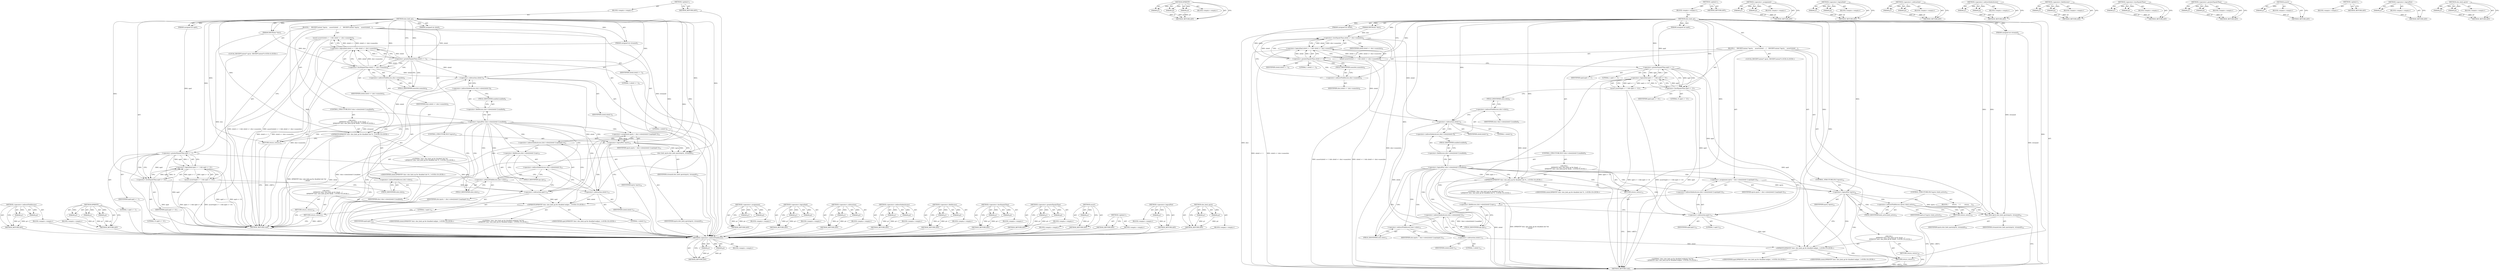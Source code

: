 digraph "xhci_kick_epctx" {
vulnerable_123 [label=<(METHOD,&lt;operator&gt;.indirectFieldAccess)>];
vulnerable_124 [label=<(PARAM,p1)>];
vulnerable_125 [label=<(PARAM,p2)>];
vulnerable_126 [label=<(BLOCK,&lt;empty&gt;,&lt;empty&gt;)>];
vulnerable_127 [label=<(METHOD_RETURN,ANY)>];
vulnerable_147 [label=<(METHOD,DPRINTF)>];
vulnerable_148 [label=<(PARAM,p1)>];
vulnerable_149 [label=<(PARAM,p2)>];
vulnerable_150 [label=<(PARAM,p3)>];
vulnerable_151 [label=<(BLOCK,&lt;empty&gt;,&lt;empty&gt;)>];
vulnerable_152 [label=<(METHOD_RETURN,ANY)>];
vulnerable_6 [label=<(METHOD,&lt;global&gt;)<SUB>1</SUB>>];
vulnerable_7 [label=<(BLOCK,&lt;empty&gt;,&lt;empty&gt;)<SUB>1</SUB>>];
vulnerable_8 [label=<(METHOD,xhci_kick_ep)<SUB>1</SUB>>];
vulnerable_9 [label=<(PARAM,XHCIState *xhci)<SUB>1</SUB>>];
vulnerable_10 [label=<(PARAM,unsigned int slotid)<SUB>1</SUB>>];
vulnerable_11 [label=<(PARAM,unsigned int epid)<SUB>2</SUB>>];
vulnerable_12 [label=<(PARAM,unsigned int streamid)<SUB>2</SUB>>];
vulnerable_13 [label=<(BLOCK,{
    XHCIEPContext *epctx;

    assert(slotid ...,{
    XHCIEPContext *epctx;

    assert(slotid ...)<SUB>3</SUB>>];
vulnerable_14 [label="<(LOCAL,XHCIEPContext* epctx: XHCIEPContext*)<SUB>4</SUB>>"];
vulnerable_15 [label=<(assert,assert(slotid &gt;= 1 &amp;&amp; slotid &lt;= xhci-&gt;numslots))<SUB>6</SUB>>];
vulnerable_16 [label=<(&lt;operator&gt;.logicalAnd,slotid &gt;= 1 &amp;&amp; slotid &lt;= xhci-&gt;numslots)<SUB>6</SUB>>];
vulnerable_17 [label=<(&lt;operator&gt;.greaterEqualsThan,slotid &gt;= 1)<SUB>6</SUB>>];
vulnerable_18 [label=<(IDENTIFIER,slotid,slotid &gt;= 1)<SUB>6</SUB>>];
vulnerable_19 [label=<(LITERAL,1,slotid &gt;= 1)<SUB>6</SUB>>];
vulnerable_20 [label=<(&lt;operator&gt;.lessEqualsThan,slotid &lt;= xhci-&gt;numslots)<SUB>6</SUB>>];
vulnerable_21 [label=<(IDENTIFIER,slotid,slotid &lt;= xhci-&gt;numslots)<SUB>6</SUB>>];
vulnerable_22 [label=<(&lt;operator&gt;.indirectFieldAccess,xhci-&gt;numslots)<SUB>6</SUB>>];
vulnerable_23 [label=<(IDENTIFIER,xhci,slotid &lt;= xhci-&gt;numslots)<SUB>6</SUB>>];
vulnerable_24 [label=<(FIELD_IDENTIFIER,numslots,numslots)<SUB>6</SUB>>];
vulnerable_25 [label=<(assert,assert(epid &gt;= 1 &amp;&amp; epid &lt;= 31))<SUB>7</SUB>>];
vulnerable_26 [label=<(&lt;operator&gt;.logicalAnd,epid &gt;= 1 &amp;&amp; epid &lt;= 31)<SUB>7</SUB>>];
vulnerable_27 [label=<(&lt;operator&gt;.greaterEqualsThan,epid &gt;= 1)<SUB>7</SUB>>];
vulnerable_28 [label=<(IDENTIFIER,epid,epid &gt;= 1)<SUB>7</SUB>>];
vulnerable_29 [label=<(LITERAL,1,epid &gt;= 1)<SUB>7</SUB>>];
vulnerable_30 [label=<(&lt;operator&gt;.lessEqualsThan,epid &lt;= 31)<SUB>7</SUB>>];
vulnerable_31 [label=<(IDENTIFIER,epid,epid &lt;= 31)<SUB>7</SUB>>];
vulnerable_32 [label=<(LITERAL,31,epid &lt;= 31)<SUB>7</SUB>>];
vulnerable_33 [label=<(CONTROL_STRUCTURE,IF,if (!xhci-&gt;slots[slotid-1].enabled))<SUB>9</SUB>>];
vulnerable_34 [label=<(&lt;operator&gt;.logicalNot,!xhci-&gt;slots[slotid-1].enabled)<SUB>9</SUB>>];
vulnerable_35 [label=<(&lt;operator&gt;.fieldAccess,xhci-&gt;slots[slotid-1].enabled)<SUB>9</SUB>>];
vulnerable_36 [label=<(&lt;operator&gt;.indirectIndexAccess,xhci-&gt;slots[slotid-1])<SUB>9</SUB>>];
vulnerable_37 [label=<(&lt;operator&gt;.indirectFieldAccess,xhci-&gt;slots)<SUB>9</SUB>>];
vulnerable_38 [label=<(IDENTIFIER,xhci,!xhci-&gt;slots[slotid-1].enabled)<SUB>9</SUB>>];
vulnerable_39 [label=<(FIELD_IDENTIFIER,slots,slots)<SUB>9</SUB>>];
vulnerable_40 [label=<(&lt;operator&gt;.subtraction,slotid-1)<SUB>9</SUB>>];
vulnerable_41 [label=<(IDENTIFIER,slotid,slotid-1)<SUB>9</SUB>>];
vulnerable_42 [label=<(LITERAL,1,slotid-1)<SUB>9</SUB>>];
vulnerable_43 [label=<(FIELD_IDENTIFIER,enabled,enabled)<SUB>9</SUB>>];
vulnerable_44 [label="<(BLOCK,{
        DPRINTF(&quot;xhci: xhci_kick_ep for disab...,{
        DPRINTF(&quot;xhci: xhci_kick_ep for disab...)<SUB>9</SUB>>"];
vulnerable_45 [label="<(DPRINTF,DPRINTF(&quot;xhci: xhci_kick_ep for disabled slot %...)<SUB>10</SUB>>"];
vulnerable_46 [label="<(LITERAL,&quot;xhci: xhci_kick_ep for disabled slot %d\n&quot;,DPRINTF(&quot;xhci: xhci_kick_ep for disabled slot %...)<SUB>10</SUB>>"];
vulnerable_47 [label="<(IDENTIFIER,slotid,DPRINTF(&quot;xhci: xhci_kick_ep for disabled slot %...)<SUB>10</SUB>>"];
vulnerable_48 [label=<(RETURN,return;,return;)<SUB>11</SUB>>];
vulnerable_49 [label=<(&lt;operator&gt;.assignment,epctx = xhci-&gt;slots[slotid-1].eps[epid-1])<SUB>13</SUB>>];
vulnerable_50 [label=<(IDENTIFIER,epctx,epctx = xhci-&gt;slots[slotid-1].eps[epid-1])<SUB>13</SUB>>];
vulnerable_51 [label=<(&lt;operator&gt;.indirectIndexAccess,xhci-&gt;slots[slotid-1].eps[epid-1])<SUB>13</SUB>>];
vulnerable_52 [label=<(&lt;operator&gt;.fieldAccess,xhci-&gt;slots[slotid-1].eps)<SUB>13</SUB>>];
vulnerable_53 [label=<(&lt;operator&gt;.indirectIndexAccess,xhci-&gt;slots[slotid-1])<SUB>13</SUB>>];
vulnerable_54 [label=<(&lt;operator&gt;.indirectFieldAccess,xhci-&gt;slots)<SUB>13</SUB>>];
vulnerable_55 [label=<(IDENTIFIER,xhci,epctx = xhci-&gt;slots[slotid-1].eps[epid-1])<SUB>13</SUB>>];
vulnerable_56 [label=<(FIELD_IDENTIFIER,slots,slots)<SUB>13</SUB>>];
vulnerable_57 [label=<(&lt;operator&gt;.subtraction,slotid-1)<SUB>13</SUB>>];
vulnerable_58 [label=<(IDENTIFIER,slotid,slotid-1)<SUB>13</SUB>>];
vulnerable_59 [label=<(LITERAL,1,slotid-1)<SUB>13</SUB>>];
vulnerable_60 [label=<(FIELD_IDENTIFIER,eps,eps)<SUB>13</SUB>>];
vulnerable_61 [label=<(&lt;operator&gt;.subtraction,epid-1)<SUB>13</SUB>>];
vulnerable_62 [label=<(IDENTIFIER,epid,epid-1)<SUB>13</SUB>>];
vulnerable_63 [label=<(LITERAL,1,epid-1)<SUB>13</SUB>>];
vulnerable_64 [label=<(CONTROL_STRUCTURE,IF,if (!epctx))<SUB>14</SUB>>];
vulnerable_65 [label=<(&lt;operator&gt;.logicalNot,!epctx)<SUB>14</SUB>>];
vulnerable_66 [label=<(IDENTIFIER,epctx,!epctx)<SUB>14</SUB>>];
vulnerable_67 [label="<(BLOCK,{
        DPRINTF(&quot;xhci: xhci_kick_ep for disab...,{
        DPRINTF(&quot;xhci: xhci_kick_ep for disab...)<SUB>14</SUB>>"];
vulnerable_68 [label="<(DPRINTF,DPRINTF(&quot;xhci: xhci_kick_ep for disabled endpoi...)<SUB>15</SUB>>"];
vulnerable_69 [label="<(LITERAL,&quot;xhci: xhci_kick_ep for disabled endpoint %d,%d\n&quot;,DPRINTF(&quot;xhci: xhci_kick_ep for disabled endpoi...)<SUB>15</SUB>>"];
vulnerable_70 [label="<(IDENTIFIER,epid,DPRINTF(&quot;xhci: xhci_kick_ep for disabled endpoi...)<SUB>16</SUB>>"];
vulnerable_71 [label="<(IDENTIFIER,slotid,DPRINTF(&quot;xhci: xhci_kick_ep for disabled endpoi...)<SUB>16</SUB>>"];
vulnerable_72 [label=<(RETURN,return;,return;)<SUB>17</SUB>>];
vulnerable_73 [label=<(RETURN,return;,return;)<SUB>18</SUB>>];
vulnerable_74 [label=<(xhci_kick_epctx,xhci_kick_epctx(epctx, streamid))<SUB>21</SUB>>];
vulnerable_75 [label=<(IDENTIFIER,epctx,xhci_kick_epctx(epctx, streamid))<SUB>21</SUB>>];
vulnerable_76 [label=<(IDENTIFIER,streamid,xhci_kick_epctx(epctx, streamid))<SUB>21</SUB>>];
vulnerable_77 [label=<(METHOD_RETURN,void)<SUB>1</SUB>>];
vulnerable_79 [label=<(METHOD_RETURN,ANY)<SUB>1</SUB>>];
vulnerable_153 [label=<(METHOD,&lt;operator&gt;.assignment)>];
vulnerable_154 [label=<(PARAM,p1)>];
vulnerable_155 [label=<(PARAM,p2)>];
vulnerable_156 [label=<(BLOCK,&lt;empty&gt;,&lt;empty&gt;)>];
vulnerable_157 [label=<(METHOD_RETURN,ANY)>];
vulnerable_108 [label=<(METHOD,&lt;operator&gt;.logicalAnd)>];
vulnerable_109 [label=<(PARAM,p1)>];
vulnerable_110 [label=<(PARAM,p2)>];
vulnerable_111 [label=<(BLOCK,&lt;empty&gt;,&lt;empty&gt;)>];
vulnerable_112 [label=<(METHOD_RETURN,ANY)>];
vulnerable_142 [label=<(METHOD,&lt;operator&gt;.subtraction)>];
vulnerable_143 [label=<(PARAM,p1)>];
vulnerable_144 [label=<(PARAM,p2)>];
vulnerable_145 [label=<(BLOCK,&lt;empty&gt;,&lt;empty&gt;)>];
vulnerable_146 [label=<(METHOD_RETURN,ANY)>];
vulnerable_137 [label=<(METHOD,&lt;operator&gt;.indirectIndexAccess)>];
vulnerable_138 [label=<(PARAM,p1)>];
vulnerable_139 [label=<(PARAM,p2)>];
vulnerable_140 [label=<(BLOCK,&lt;empty&gt;,&lt;empty&gt;)>];
vulnerable_141 [label=<(METHOD_RETURN,ANY)>];
vulnerable_132 [label=<(METHOD,&lt;operator&gt;.fieldAccess)>];
vulnerable_133 [label=<(PARAM,p1)>];
vulnerable_134 [label=<(PARAM,p2)>];
vulnerable_135 [label=<(BLOCK,&lt;empty&gt;,&lt;empty&gt;)>];
vulnerable_136 [label=<(METHOD_RETURN,ANY)>];
vulnerable_118 [label=<(METHOD,&lt;operator&gt;.lessEqualsThan)>];
vulnerable_119 [label=<(PARAM,p1)>];
vulnerable_120 [label=<(PARAM,p2)>];
vulnerable_121 [label=<(BLOCK,&lt;empty&gt;,&lt;empty&gt;)>];
vulnerable_122 [label=<(METHOD_RETURN,ANY)>];
vulnerable_113 [label=<(METHOD,&lt;operator&gt;.greaterEqualsThan)>];
vulnerable_114 [label=<(PARAM,p1)>];
vulnerable_115 [label=<(PARAM,p2)>];
vulnerable_116 [label=<(BLOCK,&lt;empty&gt;,&lt;empty&gt;)>];
vulnerable_117 [label=<(METHOD_RETURN,ANY)>];
vulnerable_104 [label=<(METHOD,assert)>];
vulnerable_105 [label=<(PARAM,p1)>];
vulnerable_106 [label=<(BLOCK,&lt;empty&gt;,&lt;empty&gt;)>];
vulnerable_107 [label=<(METHOD_RETURN,ANY)>];
vulnerable_98 [label=<(METHOD,&lt;global&gt;)<SUB>1</SUB>>];
vulnerable_99 [label=<(BLOCK,&lt;empty&gt;,&lt;empty&gt;)>];
vulnerable_100 [label=<(METHOD_RETURN,ANY)>];
vulnerable_128 [label=<(METHOD,&lt;operator&gt;.logicalNot)>];
vulnerable_129 [label=<(PARAM,p1)>];
vulnerable_130 [label=<(BLOCK,&lt;empty&gt;,&lt;empty&gt;)>];
vulnerable_131 [label=<(METHOD_RETURN,ANY)>];
vulnerable_158 [label=<(METHOD,xhci_kick_epctx)>];
vulnerable_159 [label=<(PARAM,p1)>];
vulnerable_160 [label=<(PARAM,p2)>];
vulnerable_161 [label=<(BLOCK,&lt;empty&gt;,&lt;empty&gt;)>];
vulnerable_162 [label=<(METHOD_RETURN,ANY)>];
fixed_129 [label=<(METHOD,&lt;operator&gt;.indirectFieldAccess)>];
fixed_130 [label=<(PARAM,p1)>];
fixed_131 [label=<(PARAM,p2)>];
fixed_132 [label=<(BLOCK,&lt;empty&gt;,&lt;empty&gt;)>];
fixed_133 [label=<(METHOD_RETURN,ANY)>];
fixed_153 [label=<(METHOD,DPRINTF)>];
fixed_154 [label=<(PARAM,p1)>];
fixed_155 [label=<(PARAM,p2)>];
fixed_156 [label=<(PARAM,p3)>];
fixed_157 [label=<(BLOCK,&lt;empty&gt;,&lt;empty&gt;)>];
fixed_158 [label=<(METHOD_RETURN,ANY)>];
fixed_6 [label=<(METHOD,&lt;global&gt;)<SUB>1</SUB>>];
fixed_7 [label=<(BLOCK,&lt;empty&gt;,&lt;empty&gt;)<SUB>1</SUB>>];
fixed_8 [label=<(METHOD,xhci_kick_ep)<SUB>1</SUB>>];
fixed_9 [label=<(PARAM,XHCIState *xhci)<SUB>1</SUB>>];
fixed_10 [label=<(PARAM,unsigned int slotid)<SUB>1</SUB>>];
fixed_11 [label=<(PARAM,unsigned int epid)<SUB>2</SUB>>];
fixed_12 [label=<(PARAM,unsigned int streamid)<SUB>2</SUB>>];
fixed_13 [label=<(BLOCK,{
    XHCIEPContext *epctx;

    assert(slotid ...,{
    XHCIEPContext *epctx;

    assert(slotid ...)<SUB>3</SUB>>];
fixed_14 [label="<(LOCAL,XHCIEPContext* epctx: XHCIEPContext*)<SUB>4</SUB>>"];
fixed_15 [label=<(assert,assert(slotid &gt;= 1 &amp;&amp; slotid &lt;= xhci-&gt;numslots))<SUB>6</SUB>>];
fixed_16 [label=<(&lt;operator&gt;.logicalAnd,slotid &gt;= 1 &amp;&amp; slotid &lt;= xhci-&gt;numslots)<SUB>6</SUB>>];
fixed_17 [label=<(&lt;operator&gt;.greaterEqualsThan,slotid &gt;= 1)<SUB>6</SUB>>];
fixed_18 [label=<(IDENTIFIER,slotid,slotid &gt;= 1)<SUB>6</SUB>>];
fixed_19 [label=<(LITERAL,1,slotid &gt;= 1)<SUB>6</SUB>>];
fixed_20 [label=<(&lt;operator&gt;.lessEqualsThan,slotid &lt;= xhci-&gt;numslots)<SUB>6</SUB>>];
fixed_21 [label=<(IDENTIFIER,slotid,slotid &lt;= xhci-&gt;numslots)<SUB>6</SUB>>];
fixed_22 [label=<(&lt;operator&gt;.indirectFieldAccess,xhci-&gt;numslots)<SUB>6</SUB>>];
fixed_23 [label=<(IDENTIFIER,xhci,slotid &lt;= xhci-&gt;numslots)<SUB>6</SUB>>];
fixed_24 [label=<(FIELD_IDENTIFIER,numslots,numslots)<SUB>6</SUB>>];
fixed_25 [label=<(assert,assert(epid &gt;= 1 &amp;&amp; epid &lt;= 31))<SUB>7</SUB>>];
fixed_26 [label=<(&lt;operator&gt;.logicalAnd,epid &gt;= 1 &amp;&amp; epid &lt;= 31)<SUB>7</SUB>>];
fixed_27 [label=<(&lt;operator&gt;.greaterEqualsThan,epid &gt;= 1)<SUB>7</SUB>>];
fixed_28 [label=<(IDENTIFIER,epid,epid &gt;= 1)<SUB>7</SUB>>];
fixed_29 [label=<(LITERAL,1,epid &gt;= 1)<SUB>7</SUB>>];
fixed_30 [label=<(&lt;operator&gt;.lessEqualsThan,epid &lt;= 31)<SUB>7</SUB>>];
fixed_31 [label=<(IDENTIFIER,epid,epid &lt;= 31)<SUB>7</SUB>>];
fixed_32 [label=<(LITERAL,31,epid &lt;= 31)<SUB>7</SUB>>];
fixed_33 [label=<(CONTROL_STRUCTURE,IF,if (!xhci-&gt;slots[slotid-1].enabled))<SUB>9</SUB>>];
fixed_34 [label=<(&lt;operator&gt;.logicalNot,!xhci-&gt;slots[slotid-1].enabled)<SUB>9</SUB>>];
fixed_35 [label=<(&lt;operator&gt;.fieldAccess,xhci-&gt;slots[slotid-1].enabled)<SUB>9</SUB>>];
fixed_36 [label=<(&lt;operator&gt;.indirectIndexAccess,xhci-&gt;slots[slotid-1])<SUB>9</SUB>>];
fixed_37 [label=<(&lt;operator&gt;.indirectFieldAccess,xhci-&gt;slots)<SUB>9</SUB>>];
fixed_38 [label=<(IDENTIFIER,xhci,!xhci-&gt;slots[slotid-1].enabled)<SUB>9</SUB>>];
fixed_39 [label=<(FIELD_IDENTIFIER,slots,slots)<SUB>9</SUB>>];
fixed_40 [label=<(&lt;operator&gt;.subtraction,slotid-1)<SUB>9</SUB>>];
fixed_41 [label=<(IDENTIFIER,slotid,slotid-1)<SUB>9</SUB>>];
fixed_42 [label=<(LITERAL,1,slotid-1)<SUB>9</SUB>>];
fixed_43 [label=<(FIELD_IDENTIFIER,enabled,enabled)<SUB>9</SUB>>];
fixed_44 [label="<(BLOCK,{
        DPRINTF(&quot;xhci: xhci_kick_ep for disab...,{
        DPRINTF(&quot;xhci: xhci_kick_ep for disab...)<SUB>9</SUB>>"];
fixed_45 [label="<(DPRINTF,DPRINTF(&quot;xhci: xhci_kick_ep for disabled slot %...)<SUB>10</SUB>>"];
fixed_46 [label="<(LITERAL,&quot;xhci: xhci_kick_ep for disabled slot %d\n&quot;,DPRINTF(&quot;xhci: xhci_kick_ep for disabled slot %...)<SUB>10</SUB>>"];
fixed_47 [label="<(IDENTIFIER,slotid,DPRINTF(&quot;xhci: xhci_kick_ep for disabled slot %...)<SUB>10</SUB>>"];
fixed_48 [label=<(RETURN,return;,return;)<SUB>11</SUB>>];
fixed_49 [label=<(&lt;operator&gt;.assignment,epctx = xhci-&gt;slots[slotid-1].eps[epid-1])<SUB>13</SUB>>];
fixed_50 [label=<(IDENTIFIER,epctx,epctx = xhci-&gt;slots[slotid-1].eps[epid-1])<SUB>13</SUB>>];
fixed_51 [label=<(&lt;operator&gt;.indirectIndexAccess,xhci-&gt;slots[slotid-1].eps[epid-1])<SUB>13</SUB>>];
fixed_52 [label=<(&lt;operator&gt;.fieldAccess,xhci-&gt;slots[slotid-1].eps)<SUB>13</SUB>>];
fixed_53 [label=<(&lt;operator&gt;.indirectIndexAccess,xhci-&gt;slots[slotid-1])<SUB>13</SUB>>];
fixed_54 [label=<(&lt;operator&gt;.indirectFieldAccess,xhci-&gt;slots)<SUB>13</SUB>>];
fixed_55 [label=<(IDENTIFIER,xhci,epctx = xhci-&gt;slots[slotid-1].eps[epid-1])<SUB>13</SUB>>];
fixed_56 [label=<(FIELD_IDENTIFIER,slots,slots)<SUB>13</SUB>>];
fixed_57 [label=<(&lt;operator&gt;.subtraction,slotid-1)<SUB>13</SUB>>];
fixed_58 [label=<(IDENTIFIER,slotid,slotid-1)<SUB>13</SUB>>];
fixed_59 [label=<(LITERAL,1,slotid-1)<SUB>13</SUB>>];
fixed_60 [label=<(FIELD_IDENTIFIER,eps,eps)<SUB>13</SUB>>];
fixed_61 [label=<(&lt;operator&gt;.subtraction,epid-1)<SUB>13</SUB>>];
fixed_62 [label=<(IDENTIFIER,epid,epid-1)<SUB>13</SUB>>];
fixed_63 [label=<(LITERAL,1,epid-1)<SUB>13</SUB>>];
fixed_64 [label=<(CONTROL_STRUCTURE,IF,if (!epctx))<SUB>14</SUB>>];
fixed_65 [label=<(&lt;operator&gt;.logicalNot,!epctx)<SUB>14</SUB>>];
fixed_66 [label=<(IDENTIFIER,epctx,!epctx)<SUB>14</SUB>>];
fixed_67 [label="<(BLOCK,{
        DPRINTF(&quot;xhci: xhci_kick_ep for disab...,{
        DPRINTF(&quot;xhci: xhci_kick_ep for disab...)<SUB>14</SUB>>"];
fixed_68 [label="<(DPRINTF,DPRINTF(&quot;xhci: xhci_kick_ep for disabled endpoi...)<SUB>15</SUB>>"];
fixed_69 [label="<(LITERAL,&quot;xhci: xhci_kick_ep for disabled endpoint %d,%d\n&quot;,DPRINTF(&quot;xhci: xhci_kick_ep for disabled endpoi...)<SUB>15</SUB>>"];
fixed_70 [label="<(IDENTIFIER,epid,DPRINTF(&quot;xhci: xhci_kick_ep for disabled endpoi...)<SUB>16</SUB>>"];
fixed_71 [label="<(IDENTIFIER,slotid,DPRINTF(&quot;xhci: xhci_kick_ep for disabled endpoi...)<SUB>16</SUB>>"];
fixed_72 [label=<(RETURN,return;,return;)<SUB>17</SUB>>];
fixed_73 [label=<(RETURN,return;,return;)<SUB>18</SUB>>];
fixed_74 [label=<(CONTROL_STRUCTURE,IF,if (epctx-&gt;kick_active))<SUB>21</SUB>>];
fixed_75 [label=<(&lt;operator&gt;.indirectFieldAccess,epctx-&gt;kick_active)<SUB>21</SUB>>];
fixed_76 [label=<(IDENTIFIER,epctx,if (epctx-&gt;kick_active))<SUB>21</SUB>>];
fixed_77 [label=<(FIELD_IDENTIFIER,kick_active,kick_active)<SUB>21</SUB>>];
fixed_78 [label=<(BLOCK,{
        return;
    },{
        return;
    })<SUB>21</SUB>>];
fixed_79 [label=<(RETURN,return;,return;)<SUB>22</SUB>>];
fixed_80 [label=<(xhci_kick_epctx,xhci_kick_epctx(epctx, streamid))<SUB>24</SUB>>];
fixed_81 [label=<(IDENTIFIER,epctx,xhci_kick_epctx(epctx, streamid))<SUB>24</SUB>>];
fixed_82 [label=<(IDENTIFIER,streamid,xhci_kick_epctx(epctx, streamid))<SUB>24</SUB>>];
fixed_83 [label=<(METHOD_RETURN,void)<SUB>1</SUB>>];
fixed_85 [label=<(METHOD_RETURN,ANY)<SUB>1</SUB>>];
fixed_159 [label=<(METHOD,&lt;operator&gt;.assignment)>];
fixed_160 [label=<(PARAM,p1)>];
fixed_161 [label=<(PARAM,p2)>];
fixed_162 [label=<(BLOCK,&lt;empty&gt;,&lt;empty&gt;)>];
fixed_163 [label=<(METHOD_RETURN,ANY)>];
fixed_114 [label=<(METHOD,&lt;operator&gt;.logicalAnd)>];
fixed_115 [label=<(PARAM,p1)>];
fixed_116 [label=<(PARAM,p2)>];
fixed_117 [label=<(BLOCK,&lt;empty&gt;,&lt;empty&gt;)>];
fixed_118 [label=<(METHOD_RETURN,ANY)>];
fixed_148 [label=<(METHOD,&lt;operator&gt;.subtraction)>];
fixed_149 [label=<(PARAM,p1)>];
fixed_150 [label=<(PARAM,p2)>];
fixed_151 [label=<(BLOCK,&lt;empty&gt;,&lt;empty&gt;)>];
fixed_152 [label=<(METHOD_RETURN,ANY)>];
fixed_143 [label=<(METHOD,&lt;operator&gt;.indirectIndexAccess)>];
fixed_144 [label=<(PARAM,p1)>];
fixed_145 [label=<(PARAM,p2)>];
fixed_146 [label=<(BLOCK,&lt;empty&gt;,&lt;empty&gt;)>];
fixed_147 [label=<(METHOD_RETURN,ANY)>];
fixed_138 [label=<(METHOD,&lt;operator&gt;.fieldAccess)>];
fixed_139 [label=<(PARAM,p1)>];
fixed_140 [label=<(PARAM,p2)>];
fixed_141 [label=<(BLOCK,&lt;empty&gt;,&lt;empty&gt;)>];
fixed_142 [label=<(METHOD_RETURN,ANY)>];
fixed_124 [label=<(METHOD,&lt;operator&gt;.lessEqualsThan)>];
fixed_125 [label=<(PARAM,p1)>];
fixed_126 [label=<(PARAM,p2)>];
fixed_127 [label=<(BLOCK,&lt;empty&gt;,&lt;empty&gt;)>];
fixed_128 [label=<(METHOD_RETURN,ANY)>];
fixed_119 [label=<(METHOD,&lt;operator&gt;.greaterEqualsThan)>];
fixed_120 [label=<(PARAM,p1)>];
fixed_121 [label=<(PARAM,p2)>];
fixed_122 [label=<(BLOCK,&lt;empty&gt;,&lt;empty&gt;)>];
fixed_123 [label=<(METHOD_RETURN,ANY)>];
fixed_110 [label=<(METHOD,assert)>];
fixed_111 [label=<(PARAM,p1)>];
fixed_112 [label=<(BLOCK,&lt;empty&gt;,&lt;empty&gt;)>];
fixed_113 [label=<(METHOD_RETURN,ANY)>];
fixed_104 [label=<(METHOD,&lt;global&gt;)<SUB>1</SUB>>];
fixed_105 [label=<(BLOCK,&lt;empty&gt;,&lt;empty&gt;)>];
fixed_106 [label=<(METHOD_RETURN,ANY)>];
fixed_134 [label=<(METHOD,&lt;operator&gt;.logicalNot)>];
fixed_135 [label=<(PARAM,p1)>];
fixed_136 [label=<(BLOCK,&lt;empty&gt;,&lt;empty&gt;)>];
fixed_137 [label=<(METHOD_RETURN,ANY)>];
fixed_164 [label=<(METHOD,xhci_kick_epctx)>];
fixed_165 [label=<(PARAM,p1)>];
fixed_166 [label=<(PARAM,p2)>];
fixed_167 [label=<(BLOCK,&lt;empty&gt;,&lt;empty&gt;)>];
fixed_168 [label=<(METHOD_RETURN,ANY)>];
vulnerable_123 -> vulnerable_124  [key=0, label="AST: "];
vulnerable_123 -> vulnerable_124  [key=1, label="DDG: "];
vulnerable_123 -> vulnerable_126  [key=0, label="AST: "];
vulnerable_123 -> vulnerable_125  [key=0, label="AST: "];
vulnerable_123 -> vulnerable_125  [key=1, label="DDG: "];
vulnerable_123 -> vulnerable_127  [key=0, label="AST: "];
vulnerable_123 -> vulnerable_127  [key=1, label="CFG: "];
vulnerable_124 -> vulnerable_127  [key=0, label="DDG: p1"];
vulnerable_125 -> vulnerable_127  [key=0, label="DDG: p2"];
vulnerable_126 -> fixed_129  [key=0];
vulnerable_127 -> fixed_129  [key=0];
vulnerable_147 -> vulnerable_148  [key=0, label="AST: "];
vulnerable_147 -> vulnerable_148  [key=1, label="DDG: "];
vulnerable_147 -> vulnerable_151  [key=0, label="AST: "];
vulnerable_147 -> vulnerable_149  [key=0, label="AST: "];
vulnerable_147 -> vulnerable_149  [key=1, label="DDG: "];
vulnerable_147 -> vulnerable_152  [key=0, label="AST: "];
vulnerable_147 -> vulnerable_152  [key=1, label="CFG: "];
vulnerable_147 -> vulnerable_150  [key=0, label="AST: "];
vulnerable_147 -> vulnerable_150  [key=1, label="DDG: "];
vulnerable_148 -> vulnerable_152  [key=0, label="DDG: p1"];
vulnerable_149 -> vulnerable_152  [key=0, label="DDG: p2"];
vulnerable_150 -> vulnerable_152  [key=0, label="DDG: p3"];
vulnerable_151 -> fixed_129  [key=0];
vulnerable_152 -> fixed_129  [key=0];
vulnerable_6 -> vulnerable_7  [key=0, label="AST: "];
vulnerable_6 -> vulnerable_79  [key=0, label="AST: "];
vulnerable_6 -> vulnerable_79  [key=1, label="CFG: "];
vulnerable_7 -> vulnerable_8  [key=0, label="AST: "];
vulnerable_8 -> vulnerable_9  [key=0, label="AST: "];
vulnerable_8 -> vulnerable_9  [key=1, label="DDG: "];
vulnerable_8 -> vulnerable_10  [key=0, label="AST: "];
vulnerable_8 -> vulnerable_10  [key=1, label="DDG: "];
vulnerable_8 -> vulnerable_11  [key=0, label="AST: "];
vulnerable_8 -> vulnerable_11  [key=1, label="DDG: "];
vulnerable_8 -> vulnerable_12  [key=0, label="AST: "];
vulnerable_8 -> vulnerable_12  [key=1, label="DDG: "];
vulnerable_8 -> vulnerable_13  [key=0, label="AST: "];
vulnerable_8 -> vulnerable_77  [key=0, label="AST: "];
vulnerable_8 -> vulnerable_17  [key=0, label="CFG: "];
vulnerable_8 -> vulnerable_17  [key=1, label="DDG: "];
vulnerable_8 -> vulnerable_74  [key=0, label="DDG: "];
vulnerable_8 -> vulnerable_48  [key=0, label="DDG: "];
vulnerable_8 -> vulnerable_65  [key=0, label="DDG: "];
vulnerable_8 -> vulnerable_72  [key=0, label="DDG: "];
vulnerable_8 -> vulnerable_20  [key=0, label="DDG: "];
vulnerable_8 -> vulnerable_27  [key=0, label="DDG: "];
vulnerable_8 -> vulnerable_30  [key=0, label="DDG: "];
vulnerable_8 -> vulnerable_45  [key=0, label="DDG: "];
vulnerable_8 -> vulnerable_61  [key=0, label="DDG: "];
vulnerable_8 -> vulnerable_68  [key=0, label="DDG: "];
vulnerable_8 -> vulnerable_40  [key=0, label="DDG: "];
vulnerable_8 -> vulnerable_57  [key=0, label="DDG: "];
vulnerable_9 -> vulnerable_77  [key=0, label="DDG: xhci"];
vulnerable_9 -> vulnerable_20  [key=0, label="DDG: xhci"];
vulnerable_10 -> vulnerable_17  [key=0, label="DDG: slotid"];
vulnerable_11 -> vulnerable_27  [key=0, label="DDG: epid"];
vulnerable_12 -> vulnerable_77  [key=0, label="DDG: streamid"];
vulnerable_12 -> vulnerable_74  [key=0, label="DDG: streamid"];
vulnerable_13 -> vulnerable_14  [key=0, label="AST: "];
vulnerable_13 -> vulnerable_15  [key=0, label="AST: "];
vulnerable_13 -> vulnerable_25  [key=0, label="AST: "];
vulnerable_13 -> vulnerable_33  [key=0, label="AST: "];
vulnerable_13 -> vulnerable_49  [key=0, label="AST: "];
vulnerable_13 -> vulnerable_64  [key=0, label="AST: "];
vulnerable_13 -> vulnerable_74  [key=0, label="AST: "];
vulnerable_14 -> fixed_129  [key=0];
vulnerable_15 -> vulnerable_16  [key=0, label="AST: "];
vulnerable_15 -> vulnerable_27  [key=0, label="CFG: "];
vulnerable_15 -> vulnerable_77  [key=0, label="DDG: slotid &gt;= 1 &amp;&amp; slotid &lt;= xhci-&gt;numslots"];
vulnerable_15 -> vulnerable_77  [key=1, label="DDG: assert(slotid &gt;= 1 &amp;&amp; slotid &lt;= xhci-&gt;numslots)"];
vulnerable_16 -> vulnerable_17  [key=0, label="AST: "];
vulnerable_16 -> vulnerable_20  [key=0, label="AST: "];
vulnerable_16 -> vulnerable_15  [key=0, label="CFG: "];
vulnerable_16 -> vulnerable_15  [key=1, label="DDG: slotid &gt;= 1"];
vulnerable_16 -> vulnerable_15  [key=2, label="DDG: slotid &lt;= xhci-&gt;numslots"];
vulnerable_16 -> vulnerable_77  [key=0, label="DDG: slotid &gt;= 1"];
vulnerable_16 -> vulnerable_77  [key=1, label="DDG: slotid &lt;= xhci-&gt;numslots"];
vulnerable_17 -> vulnerable_18  [key=0, label="AST: "];
vulnerable_17 -> vulnerable_19  [key=0, label="AST: "];
vulnerable_17 -> vulnerable_16  [key=0, label="CFG: "];
vulnerable_17 -> vulnerable_16  [key=1, label="DDG: slotid"];
vulnerable_17 -> vulnerable_16  [key=2, label="DDG: 1"];
vulnerable_17 -> vulnerable_24  [key=0, label="CFG: "];
vulnerable_17 -> vulnerable_24  [key=1, label="CDG: "];
vulnerable_17 -> vulnerable_20  [key=0, label="DDG: slotid"];
vulnerable_17 -> vulnerable_20  [key=1, label="CDG: "];
vulnerable_17 -> vulnerable_40  [key=0, label="DDG: slotid"];
vulnerable_17 -> vulnerable_22  [key=0, label="CDG: "];
vulnerable_18 -> fixed_129  [key=0];
vulnerable_19 -> fixed_129  [key=0];
vulnerable_20 -> vulnerable_21  [key=0, label="AST: "];
vulnerable_20 -> vulnerable_22  [key=0, label="AST: "];
vulnerable_20 -> vulnerable_16  [key=0, label="CFG: "];
vulnerable_20 -> vulnerable_16  [key=1, label="DDG: slotid"];
vulnerable_20 -> vulnerable_16  [key=2, label="DDG: xhci-&gt;numslots"];
vulnerable_20 -> vulnerable_77  [key=0, label="DDG: xhci-&gt;numslots"];
vulnerable_20 -> vulnerable_40  [key=0, label="DDG: slotid"];
vulnerable_21 -> fixed_129  [key=0];
vulnerable_22 -> vulnerable_23  [key=0, label="AST: "];
vulnerable_22 -> vulnerable_24  [key=0, label="AST: "];
vulnerable_22 -> vulnerable_20  [key=0, label="CFG: "];
vulnerable_23 -> fixed_129  [key=0];
vulnerable_24 -> vulnerable_22  [key=0, label="CFG: "];
vulnerable_25 -> vulnerable_26  [key=0, label="AST: "];
vulnerable_25 -> vulnerable_39  [key=0, label="CFG: "];
vulnerable_25 -> vulnerable_77  [key=0, label="DDG: epid &gt;= 1 &amp;&amp; epid &lt;= 31"];
vulnerable_25 -> vulnerable_77  [key=1, label="DDG: assert(epid &gt;= 1 &amp;&amp; epid &lt;= 31)"];
vulnerable_26 -> vulnerable_27  [key=0, label="AST: "];
vulnerable_26 -> vulnerable_30  [key=0, label="AST: "];
vulnerable_26 -> vulnerable_25  [key=0, label="CFG: "];
vulnerable_26 -> vulnerable_25  [key=1, label="DDG: epid &gt;= 1"];
vulnerable_26 -> vulnerable_25  [key=2, label="DDG: epid &lt;= 31"];
vulnerable_26 -> vulnerable_77  [key=0, label="DDG: epid &gt;= 1"];
vulnerable_26 -> vulnerable_77  [key=1, label="DDG: epid &lt;= 31"];
vulnerable_27 -> vulnerable_28  [key=0, label="AST: "];
vulnerable_27 -> vulnerable_29  [key=0, label="AST: "];
vulnerable_27 -> vulnerable_26  [key=0, label="CFG: "];
vulnerable_27 -> vulnerable_26  [key=1, label="DDG: epid"];
vulnerable_27 -> vulnerable_26  [key=2, label="DDG: 1"];
vulnerable_27 -> vulnerable_30  [key=0, label="CFG: "];
vulnerable_27 -> vulnerable_30  [key=1, label="DDG: epid"];
vulnerable_27 -> vulnerable_30  [key=2, label="CDG: "];
vulnerable_27 -> vulnerable_77  [key=0, label="DDG: epid"];
vulnerable_27 -> vulnerable_61  [key=0, label="DDG: epid"];
vulnerable_28 -> fixed_129  [key=0];
vulnerable_29 -> fixed_129  [key=0];
vulnerable_30 -> vulnerable_31  [key=0, label="AST: "];
vulnerable_30 -> vulnerable_32  [key=0, label="AST: "];
vulnerable_30 -> vulnerable_26  [key=0, label="CFG: "];
vulnerable_30 -> vulnerable_26  [key=1, label="DDG: epid"];
vulnerable_30 -> vulnerable_26  [key=2, label="DDG: 31"];
vulnerable_30 -> vulnerable_77  [key=0, label="DDG: epid"];
vulnerable_30 -> vulnerable_61  [key=0, label="DDG: epid"];
vulnerable_31 -> fixed_129  [key=0];
vulnerable_32 -> fixed_129  [key=0];
vulnerable_33 -> vulnerable_34  [key=0, label="AST: "];
vulnerable_33 -> vulnerable_44  [key=0, label="AST: "];
vulnerable_34 -> vulnerable_35  [key=0, label="AST: "];
vulnerable_34 -> vulnerable_45  [key=0, label="CFG: "];
vulnerable_34 -> vulnerable_45  [key=1, label="CDG: "];
vulnerable_34 -> vulnerable_56  [key=0, label="CFG: "];
vulnerable_34 -> vulnerable_56  [key=1, label="CDG: "];
vulnerable_34 -> vulnerable_77  [key=0, label="DDG: !xhci-&gt;slots[slotid-1].enabled"];
vulnerable_34 -> vulnerable_48  [key=0, label="CDG: "];
vulnerable_34 -> vulnerable_49  [key=0, label="CDG: "];
vulnerable_34 -> vulnerable_60  [key=0, label="CDG: "];
vulnerable_34 -> vulnerable_61  [key=0, label="CDG: "];
vulnerable_34 -> vulnerable_51  [key=0, label="CDG: "];
vulnerable_34 -> vulnerable_57  [key=0, label="CDG: "];
vulnerable_34 -> vulnerable_52  [key=0, label="CDG: "];
vulnerable_34 -> vulnerable_53  [key=0, label="CDG: "];
vulnerable_34 -> vulnerable_65  [key=0, label="CDG: "];
vulnerable_34 -> vulnerable_54  [key=0, label="CDG: "];
vulnerable_35 -> vulnerable_36  [key=0, label="AST: "];
vulnerable_35 -> vulnerable_43  [key=0, label="AST: "];
vulnerable_35 -> vulnerable_34  [key=0, label="CFG: "];
vulnerable_36 -> vulnerable_37  [key=0, label="AST: "];
vulnerable_36 -> vulnerable_40  [key=0, label="AST: "];
vulnerable_36 -> vulnerable_43  [key=0, label="CFG: "];
vulnerable_37 -> vulnerable_38  [key=0, label="AST: "];
vulnerable_37 -> vulnerable_39  [key=0, label="AST: "];
vulnerable_37 -> vulnerable_40  [key=0, label="CFG: "];
vulnerable_38 -> fixed_129  [key=0];
vulnerable_39 -> vulnerable_37  [key=0, label="CFG: "];
vulnerable_40 -> vulnerable_41  [key=0, label="AST: "];
vulnerable_40 -> vulnerable_42  [key=0, label="AST: "];
vulnerable_40 -> vulnerable_36  [key=0, label="CFG: "];
vulnerable_40 -> vulnerable_45  [key=0, label="DDG: slotid"];
vulnerable_40 -> vulnerable_57  [key=0, label="DDG: slotid"];
vulnerable_41 -> fixed_129  [key=0];
vulnerable_42 -> fixed_129  [key=0];
vulnerable_43 -> vulnerable_35  [key=0, label="CFG: "];
vulnerable_44 -> vulnerable_45  [key=0, label="AST: "];
vulnerable_44 -> vulnerable_48  [key=0, label="AST: "];
vulnerable_45 -> vulnerable_46  [key=0, label="AST: "];
vulnerable_45 -> vulnerable_47  [key=0, label="AST: "];
vulnerable_45 -> vulnerable_48  [key=0, label="CFG: "];
vulnerable_45 -> vulnerable_77  [key=0, label="DDG: slotid"];
vulnerable_45 -> vulnerable_77  [key=1, label="DDG: DPRINTF(&quot;xhci: xhci_kick_ep for disabled slot %d\n&quot;, slotid)"];
vulnerable_46 -> fixed_129  [key=0];
vulnerable_47 -> fixed_129  [key=0];
vulnerable_48 -> vulnerable_77  [key=0, label="CFG: "];
vulnerable_48 -> vulnerable_77  [key=1, label="DDG: &lt;RET&gt;"];
vulnerable_49 -> vulnerable_50  [key=0, label="AST: "];
vulnerable_49 -> vulnerable_51  [key=0, label="AST: "];
vulnerable_49 -> vulnerable_65  [key=0, label="CFG: "];
vulnerable_49 -> vulnerable_65  [key=1, label="DDG: epctx"];
vulnerable_50 -> fixed_129  [key=0];
vulnerable_51 -> vulnerable_52  [key=0, label="AST: "];
vulnerable_51 -> vulnerable_61  [key=0, label="AST: "];
vulnerable_51 -> vulnerable_49  [key=0, label="CFG: "];
vulnerable_52 -> vulnerable_53  [key=0, label="AST: "];
vulnerable_52 -> vulnerable_60  [key=0, label="AST: "];
vulnerable_52 -> vulnerable_61  [key=0, label="CFG: "];
vulnerable_53 -> vulnerable_54  [key=0, label="AST: "];
vulnerable_53 -> vulnerable_57  [key=0, label="AST: "];
vulnerable_53 -> vulnerable_60  [key=0, label="CFG: "];
vulnerable_54 -> vulnerable_55  [key=0, label="AST: "];
vulnerable_54 -> vulnerable_56  [key=0, label="AST: "];
vulnerable_54 -> vulnerable_57  [key=0, label="CFG: "];
vulnerable_55 -> fixed_129  [key=0];
vulnerable_56 -> vulnerable_54  [key=0, label="CFG: "];
vulnerable_57 -> vulnerable_58  [key=0, label="AST: "];
vulnerable_57 -> vulnerable_59  [key=0, label="AST: "];
vulnerable_57 -> vulnerable_53  [key=0, label="CFG: "];
vulnerable_57 -> vulnerable_68  [key=0, label="DDG: slotid"];
vulnerable_58 -> fixed_129  [key=0];
vulnerable_59 -> fixed_129  [key=0];
vulnerable_60 -> vulnerable_52  [key=0, label="CFG: "];
vulnerable_61 -> vulnerable_62  [key=0, label="AST: "];
vulnerable_61 -> vulnerable_63  [key=0, label="AST: "];
vulnerable_61 -> vulnerable_51  [key=0, label="CFG: "];
vulnerable_61 -> vulnerable_68  [key=0, label="DDG: epid"];
vulnerable_62 -> fixed_129  [key=0];
vulnerable_63 -> fixed_129  [key=0];
vulnerable_64 -> vulnerable_65  [key=0, label="AST: "];
vulnerable_64 -> vulnerable_67  [key=0, label="AST: "];
vulnerable_65 -> vulnerable_66  [key=0, label="AST: "];
vulnerable_65 -> vulnerable_68  [key=0, label="CFG: "];
vulnerable_65 -> vulnerable_68  [key=1, label="CDG: "];
vulnerable_65 -> vulnerable_74  [key=0, label="CFG: "];
vulnerable_65 -> vulnerable_74  [key=1, label="DDG: epctx"];
vulnerable_65 -> vulnerable_74  [key=2, label="CDG: "];
vulnerable_65 -> vulnerable_72  [key=0, label="CDG: "];
vulnerable_66 -> fixed_129  [key=0];
vulnerable_67 -> vulnerable_68  [key=0, label="AST: "];
vulnerable_67 -> vulnerable_72  [key=0, label="AST: "];
vulnerable_67 -> vulnerable_73  [key=0, label="AST: "];
vulnerable_68 -> vulnerable_69  [key=0, label="AST: "];
vulnerable_68 -> vulnerable_70  [key=0, label="AST: "];
vulnerable_68 -> vulnerable_71  [key=0, label="AST: "];
vulnerable_68 -> vulnerable_72  [key=0, label="CFG: "];
vulnerable_69 -> fixed_129  [key=0];
vulnerable_70 -> fixed_129  [key=0];
vulnerable_71 -> fixed_129  [key=0];
vulnerable_72 -> vulnerable_77  [key=0, label="CFG: "];
vulnerable_72 -> vulnerable_77  [key=1, label="DDG: &lt;RET&gt;"];
vulnerable_73 -> vulnerable_77  [key=0, label="CFG: "];
vulnerable_74 -> vulnerable_75  [key=0, label="AST: "];
vulnerable_74 -> vulnerable_76  [key=0, label="AST: "];
vulnerable_74 -> vulnerable_77  [key=0, label="CFG: "];
vulnerable_75 -> fixed_129  [key=0];
vulnerable_76 -> fixed_129  [key=0];
vulnerable_77 -> fixed_129  [key=0];
vulnerable_79 -> fixed_129  [key=0];
vulnerable_153 -> vulnerable_154  [key=0, label="AST: "];
vulnerable_153 -> vulnerable_154  [key=1, label="DDG: "];
vulnerable_153 -> vulnerable_156  [key=0, label="AST: "];
vulnerable_153 -> vulnerable_155  [key=0, label="AST: "];
vulnerable_153 -> vulnerable_155  [key=1, label="DDG: "];
vulnerable_153 -> vulnerable_157  [key=0, label="AST: "];
vulnerable_153 -> vulnerable_157  [key=1, label="CFG: "];
vulnerable_154 -> vulnerable_157  [key=0, label="DDG: p1"];
vulnerable_155 -> vulnerable_157  [key=0, label="DDG: p2"];
vulnerable_156 -> fixed_129  [key=0];
vulnerable_157 -> fixed_129  [key=0];
vulnerable_108 -> vulnerable_109  [key=0, label="AST: "];
vulnerable_108 -> vulnerable_109  [key=1, label="DDG: "];
vulnerable_108 -> vulnerable_111  [key=0, label="AST: "];
vulnerable_108 -> vulnerable_110  [key=0, label="AST: "];
vulnerable_108 -> vulnerable_110  [key=1, label="DDG: "];
vulnerable_108 -> vulnerable_112  [key=0, label="AST: "];
vulnerable_108 -> vulnerable_112  [key=1, label="CFG: "];
vulnerable_109 -> vulnerable_112  [key=0, label="DDG: p1"];
vulnerable_110 -> vulnerable_112  [key=0, label="DDG: p2"];
vulnerable_111 -> fixed_129  [key=0];
vulnerable_112 -> fixed_129  [key=0];
vulnerable_142 -> vulnerable_143  [key=0, label="AST: "];
vulnerable_142 -> vulnerable_143  [key=1, label="DDG: "];
vulnerable_142 -> vulnerable_145  [key=0, label="AST: "];
vulnerable_142 -> vulnerable_144  [key=0, label="AST: "];
vulnerable_142 -> vulnerable_144  [key=1, label="DDG: "];
vulnerable_142 -> vulnerable_146  [key=0, label="AST: "];
vulnerable_142 -> vulnerable_146  [key=1, label="CFG: "];
vulnerable_143 -> vulnerable_146  [key=0, label="DDG: p1"];
vulnerable_144 -> vulnerable_146  [key=0, label="DDG: p2"];
vulnerable_145 -> fixed_129  [key=0];
vulnerable_146 -> fixed_129  [key=0];
vulnerable_137 -> vulnerable_138  [key=0, label="AST: "];
vulnerable_137 -> vulnerable_138  [key=1, label="DDG: "];
vulnerable_137 -> vulnerable_140  [key=0, label="AST: "];
vulnerable_137 -> vulnerable_139  [key=0, label="AST: "];
vulnerable_137 -> vulnerable_139  [key=1, label="DDG: "];
vulnerable_137 -> vulnerable_141  [key=0, label="AST: "];
vulnerable_137 -> vulnerable_141  [key=1, label="CFG: "];
vulnerable_138 -> vulnerable_141  [key=0, label="DDG: p1"];
vulnerable_139 -> vulnerable_141  [key=0, label="DDG: p2"];
vulnerable_140 -> fixed_129  [key=0];
vulnerable_141 -> fixed_129  [key=0];
vulnerable_132 -> vulnerable_133  [key=0, label="AST: "];
vulnerable_132 -> vulnerable_133  [key=1, label="DDG: "];
vulnerable_132 -> vulnerable_135  [key=0, label="AST: "];
vulnerable_132 -> vulnerable_134  [key=0, label="AST: "];
vulnerable_132 -> vulnerable_134  [key=1, label="DDG: "];
vulnerable_132 -> vulnerable_136  [key=0, label="AST: "];
vulnerable_132 -> vulnerable_136  [key=1, label="CFG: "];
vulnerable_133 -> vulnerable_136  [key=0, label="DDG: p1"];
vulnerable_134 -> vulnerable_136  [key=0, label="DDG: p2"];
vulnerable_135 -> fixed_129  [key=0];
vulnerable_136 -> fixed_129  [key=0];
vulnerable_118 -> vulnerable_119  [key=0, label="AST: "];
vulnerable_118 -> vulnerable_119  [key=1, label="DDG: "];
vulnerable_118 -> vulnerable_121  [key=0, label="AST: "];
vulnerable_118 -> vulnerable_120  [key=0, label="AST: "];
vulnerable_118 -> vulnerable_120  [key=1, label="DDG: "];
vulnerable_118 -> vulnerable_122  [key=0, label="AST: "];
vulnerable_118 -> vulnerable_122  [key=1, label="CFG: "];
vulnerable_119 -> vulnerable_122  [key=0, label="DDG: p1"];
vulnerable_120 -> vulnerable_122  [key=0, label="DDG: p2"];
vulnerable_121 -> fixed_129  [key=0];
vulnerable_122 -> fixed_129  [key=0];
vulnerable_113 -> vulnerable_114  [key=0, label="AST: "];
vulnerable_113 -> vulnerable_114  [key=1, label="DDG: "];
vulnerable_113 -> vulnerable_116  [key=0, label="AST: "];
vulnerable_113 -> vulnerable_115  [key=0, label="AST: "];
vulnerable_113 -> vulnerable_115  [key=1, label="DDG: "];
vulnerable_113 -> vulnerable_117  [key=0, label="AST: "];
vulnerable_113 -> vulnerable_117  [key=1, label="CFG: "];
vulnerable_114 -> vulnerable_117  [key=0, label="DDG: p1"];
vulnerable_115 -> vulnerable_117  [key=0, label="DDG: p2"];
vulnerable_116 -> fixed_129  [key=0];
vulnerable_117 -> fixed_129  [key=0];
vulnerable_104 -> vulnerable_105  [key=0, label="AST: "];
vulnerable_104 -> vulnerable_105  [key=1, label="DDG: "];
vulnerable_104 -> vulnerable_106  [key=0, label="AST: "];
vulnerable_104 -> vulnerable_107  [key=0, label="AST: "];
vulnerable_104 -> vulnerable_107  [key=1, label="CFG: "];
vulnerable_105 -> vulnerable_107  [key=0, label="DDG: p1"];
vulnerable_106 -> fixed_129  [key=0];
vulnerable_107 -> fixed_129  [key=0];
vulnerable_98 -> vulnerable_99  [key=0, label="AST: "];
vulnerable_98 -> vulnerable_100  [key=0, label="AST: "];
vulnerable_98 -> vulnerable_100  [key=1, label="CFG: "];
vulnerable_99 -> fixed_129  [key=0];
vulnerable_100 -> fixed_129  [key=0];
vulnerable_128 -> vulnerable_129  [key=0, label="AST: "];
vulnerable_128 -> vulnerable_129  [key=1, label="DDG: "];
vulnerable_128 -> vulnerable_130  [key=0, label="AST: "];
vulnerable_128 -> vulnerable_131  [key=0, label="AST: "];
vulnerable_128 -> vulnerable_131  [key=1, label="CFG: "];
vulnerable_129 -> vulnerable_131  [key=0, label="DDG: p1"];
vulnerable_130 -> fixed_129  [key=0];
vulnerable_131 -> fixed_129  [key=0];
vulnerable_158 -> vulnerable_159  [key=0, label="AST: "];
vulnerable_158 -> vulnerable_159  [key=1, label="DDG: "];
vulnerable_158 -> vulnerable_161  [key=0, label="AST: "];
vulnerable_158 -> vulnerable_160  [key=0, label="AST: "];
vulnerable_158 -> vulnerable_160  [key=1, label="DDG: "];
vulnerable_158 -> vulnerable_162  [key=0, label="AST: "];
vulnerable_158 -> vulnerable_162  [key=1, label="CFG: "];
vulnerable_159 -> vulnerable_162  [key=0, label="DDG: p1"];
vulnerable_160 -> vulnerable_162  [key=0, label="DDG: p2"];
vulnerable_161 -> fixed_129  [key=0];
vulnerable_162 -> fixed_129  [key=0];
fixed_129 -> fixed_130  [key=0, label="AST: "];
fixed_129 -> fixed_130  [key=1, label="DDG: "];
fixed_129 -> fixed_132  [key=0, label="AST: "];
fixed_129 -> fixed_131  [key=0, label="AST: "];
fixed_129 -> fixed_131  [key=1, label="DDG: "];
fixed_129 -> fixed_133  [key=0, label="AST: "];
fixed_129 -> fixed_133  [key=1, label="CFG: "];
fixed_130 -> fixed_133  [key=0, label="DDG: p1"];
fixed_131 -> fixed_133  [key=0, label="DDG: p2"];
fixed_153 -> fixed_154  [key=0, label="AST: "];
fixed_153 -> fixed_154  [key=1, label="DDG: "];
fixed_153 -> fixed_157  [key=0, label="AST: "];
fixed_153 -> fixed_155  [key=0, label="AST: "];
fixed_153 -> fixed_155  [key=1, label="DDG: "];
fixed_153 -> fixed_158  [key=0, label="AST: "];
fixed_153 -> fixed_158  [key=1, label="CFG: "];
fixed_153 -> fixed_156  [key=0, label="AST: "];
fixed_153 -> fixed_156  [key=1, label="DDG: "];
fixed_154 -> fixed_158  [key=0, label="DDG: p1"];
fixed_155 -> fixed_158  [key=0, label="DDG: p2"];
fixed_156 -> fixed_158  [key=0, label="DDG: p3"];
fixed_6 -> fixed_7  [key=0, label="AST: "];
fixed_6 -> fixed_85  [key=0, label="AST: "];
fixed_6 -> fixed_85  [key=1, label="CFG: "];
fixed_7 -> fixed_8  [key=0, label="AST: "];
fixed_8 -> fixed_9  [key=0, label="AST: "];
fixed_8 -> fixed_9  [key=1, label="DDG: "];
fixed_8 -> fixed_10  [key=0, label="AST: "];
fixed_8 -> fixed_10  [key=1, label="DDG: "];
fixed_8 -> fixed_11  [key=0, label="AST: "];
fixed_8 -> fixed_11  [key=1, label="DDG: "];
fixed_8 -> fixed_12  [key=0, label="AST: "];
fixed_8 -> fixed_12  [key=1, label="DDG: "];
fixed_8 -> fixed_13  [key=0, label="AST: "];
fixed_8 -> fixed_83  [key=0, label="AST: "];
fixed_8 -> fixed_17  [key=0, label="CFG: "];
fixed_8 -> fixed_17  [key=1, label="DDG: "];
fixed_8 -> fixed_80  [key=0, label="DDG: "];
fixed_8 -> fixed_48  [key=0, label="DDG: "];
fixed_8 -> fixed_65  [key=0, label="DDG: "];
fixed_8 -> fixed_72  [key=0, label="DDG: "];
fixed_8 -> fixed_79  [key=0, label="DDG: "];
fixed_8 -> fixed_20  [key=0, label="DDG: "];
fixed_8 -> fixed_27  [key=0, label="DDG: "];
fixed_8 -> fixed_30  [key=0, label="DDG: "];
fixed_8 -> fixed_45  [key=0, label="DDG: "];
fixed_8 -> fixed_61  [key=0, label="DDG: "];
fixed_8 -> fixed_68  [key=0, label="DDG: "];
fixed_8 -> fixed_40  [key=0, label="DDG: "];
fixed_8 -> fixed_57  [key=0, label="DDG: "];
fixed_9 -> fixed_83  [key=0, label="DDG: xhci"];
fixed_9 -> fixed_20  [key=0, label="DDG: xhci"];
fixed_10 -> fixed_17  [key=0, label="DDG: slotid"];
fixed_11 -> fixed_27  [key=0, label="DDG: epid"];
fixed_12 -> fixed_83  [key=0, label="DDG: streamid"];
fixed_12 -> fixed_80  [key=0, label="DDG: streamid"];
fixed_13 -> fixed_14  [key=0, label="AST: "];
fixed_13 -> fixed_15  [key=0, label="AST: "];
fixed_13 -> fixed_25  [key=0, label="AST: "];
fixed_13 -> fixed_33  [key=0, label="AST: "];
fixed_13 -> fixed_49  [key=0, label="AST: "];
fixed_13 -> fixed_64  [key=0, label="AST: "];
fixed_13 -> fixed_74  [key=0, label="AST: "];
fixed_13 -> fixed_80  [key=0, label="AST: "];
fixed_15 -> fixed_16  [key=0, label="AST: "];
fixed_15 -> fixed_27  [key=0, label="CFG: "];
fixed_15 -> fixed_83  [key=0, label="DDG: slotid &gt;= 1 &amp;&amp; slotid &lt;= xhci-&gt;numslots"];
fixed_15 -> fixed_83  [key=1, label="DDG: assert(slotid &gt;= 1 &amp;&amp; slotid &lt;= xhci-&gt;numslots)"];
fixed_16 -> fixed_17  [key=0, label="AST: "];
fixed_16 -> fixed_20  [key=0, label="AST: "];
fixed_16 -> fixed_15  [key=0, label="CFG: "];
fixed_16 -> fixed_15  [key=1, label="DDG: slotid &gt;= 1"];
fixed_16 -> fixed_15  [key=2, label="DDG: slotid &lt;= xhci-&gt;numslots"];
fixed_16 -> fixed_83  [key=0, label="DDG: slotid &gt;= 1"];
fixed_16 -> fixed_83  [key=1, label="DDG: slotid &lt;= xhci-&gt;numslots"];
fixed_17 -> fixed_18  [key=0, label="AST: "];
fixed_17 -> fixed_19  [key=0, label="AST: "];
fixed_17 -> fixed_16  [key=0, label="CFG: "];
fixed_17 -> fixed_16  [key=1, label="DDG: slotid"];
fixed_17 -> fixed_16  [key=2, label="DDG: 1"];
fixed_17 -> fixed_24  [key=0, label="CFG: "];
fixed_17 -> fixed_24  [key=1, label="CDG: "];
fixed_17 -> fixed_20  [key=0, label="DDG: slotid"];
fixed_17 -> fixed_20  [key=1, label="CDG: "];
fixed_17 -> fixed_40  [key=0, label="DDG: slotid"];
fixed_17 -> fixed_22  [key=0, label="CDG: "];
fixed_20 -> fixed_21  [key=0, label="AST: "];
fixed_20 -> fixed_22  [key=0, label="AST: "];
fixed_20 -> fixed_16  [key=0, label="CFG: "];
fixed_20 -> fixed_16  [key=1, label="DDG: slotid"];
fixed_20 -> fixed_16  [key=2, label="DDG: xhci-&gt;numslots"];
fixed_20 -> fixed_83  [key=0, label="DDG: xhci-&gt;numslots"];
fixed_20 -> fixed_40  [key=0, label="DDG: slotid"];
fixed_22 -> fixed_23  [key=0, label="AST: "];
fixed_22 -> fixed_24  [key=0, label="AST: "];
fixed_22 -> fixed_20  [key=0, label="CFG: "];
fixed_24 -> fixed_22  [key=0, label="CFG: "];
fixed_25 -> fixed_26  [key=0, label="AST: "];
fixed_25 -> fixed_39  [key=0, label="CFG: "];
fixed_25 -> fixed_83  [key=0, label="DDG: epid &gt;= 1 &amp;&amp; epid &lt;= 31"];
fixed_25 -> fixed_83  [key=1, label="DDG: assert(epid &gt;= 1 &amp;&amp; epid &lt;= 31)"];
fixed_26 -> fixed_27  [key=0, label="AST: "];
fixed_26 -> fixed_30  [key=0, label="AST: "];
fixed_26 -> fixed_25  [key=0, label="CFG: "];
fixed_26 -> fixed_25  [key=1, label="DDG: epid &gt;= 1"];
fixed_26 -> fixed_25  [key=2, label="DDG: epid &lt;= 31"];
fixed_26 -> fixed_83  [key=0, label="DDG: epid &gt;= 1"];
fixed_26 -> fixed_83  [key=1, label="DDG: epid &lt;= 31"];
fixed_27 -> fixed_28  [key=0, label="AST: "];
fixed_27 -> fixed_29  [key=0, label="AST: "];
fixed_27 -> fixed_26  [key=0, label="CFG: "];
fixed_27 -> fixed_26  [key=1, label="DDG: epid"];
fixed_27 -> fixed_26  [key=2, label="DDG: 1"];
fixed_27 -> fixed_30  [key=0, label="CFG: "];
fixed_27 -> fixed_30  [key=1, label="DDG: epid"];
fixed_27 -> fixed_30  [key=2, label="CDG: "];
fixed_27 -> fixed_83  [key=0, label="DDG: epid"];
fixed_27 -> fixed_61  [key=0, label="DDG: epid"];
fixed_30 -> fixed_31  [key=0, label="AST: "];
fixed_30 -> fixed_32  [key=0, label="AST: "];
fixed_30 -> fixed_26  [key=0, label="CFG: "];
fixed_30 -> fixed_26  [key=1, label="DDG: epid"];
fixed_30 -> fixed_26  [key=2, label="DDG: 31"];
fixed_30 -> fixed_83  [key=0, label="DDG: epid"];
fixed_30 -> fixed_61  [key=0, label="DDG: epid"];
fixed_33 -> fixed_34  [key=0, label="AST: "];
fixed_33 -> fixed_44  [key=0, label="AST: "];
fixed_34 -> fixed_35  [key=0, label="AST: "];
fixed_34 -> fixed_45  [key=0, label="CFG: "];
fixed_34 -> fixed_45  [key=1, label="CDG: "];
fixed_34 -> fixed_56  [key=0, label="CFG: "];
fixed_34 -> fixed_56  [key=1, label="CDG: "];
fixed_34 -> fixed_83  [key=0, label="DDG: !xhci-&gt;slots[slotid-1].enabled"];
fixed_34 -> fixed_48  [key=0, label="CDG: "];
fixed_34 -> fixed_49  [key=0, label="CDG: "];
fixed_34 -> fixed_60  [key=0, label="CDG: "];
fixed_34 -> fixed_61  [key=0, label="CDG: "];
fixed_34 -> fixed_51  [key=0, label="CDG: "];
fixed_34 -> fixed_57  [key=0, label="CDG: "];
fixed_34 -> fixed_52  [key=0, label="CDG: "];
fixed_34 -> fixed_53  [key=0, label="CDG: "];
fixed_34 -> fixed_65  [key=0, label="CDG: "];
fixed_34 -> fixed_54  [key=0, label="CDG: "];
fixed_35 -> fixed_36  [key=0, label="AST: "];
fixed_35 -> fixed_43  [key=0, label="AST: "];
fixed_35 -> fixed_34  [key=0, label="CFG: "];
fixed_36 -> fixed_37  [key=0, label="AST: "];
fixed_36 -> fixed_40  [key=0, label="AST: "];
fixed_36 -> fixed_43  [key=0, label="CFG: "];
fixed_37 -> fixed_38  [key=0, label="AST: "];
fixed_37 -> fixed_39  [key=0, label="AST: "];
fixed_37 -> fixed_40  [key=0, label="CFG: "];
fixed_39 -> fixed_37  [key=0, label="CFG: "];
fixed_40 -> fixed_41  [key=0, label="AST: "];
fixed_40 -> fixed_42  [key=0, label="AST: "];
fixed_40 -> fixed_36  [key=0, label="CFG: "];
fixed_40 -> fixed_45  [key=0, label="DDG: slotid"];
fixed_40 -> fixed_57  [key=0, label="DDG: slotid"];
fixed_43 -> fixed_35  [key=0, label="CFG: "];
fixed_44 -> fixed_45  [key=0, label="AST: "];
fixed_44 -> fixed_48  [key=0, label="AST: "];
fixed_45 -> fixed_46  [key=0, label="AST: "];
fixed_45 -> fixed_47  [key=0, label="AST: "];
fixed_45 -> fixed_48  [key=0, label="CFG: "];
fixed_45 -> fixed_83  [key=0, label="DDG: slotid"];
fixed_45 -> fixed_83  [key=1, label="DDG: DPRINTF(&quot;xhci: xhci_kick_ep for disabled slot %d\n&quot;, slotid)"];
fixed_48 -> fixed_83  [key=0, label="CFG: "];
fixed_48 -> fixed_83  [key=1, label="DDG: &lt;RET&gt;"];
fixed_49 -> fixed_50  [key=0, label="AST: "];
fixed_49 -> fixed_51  [key=0, label="AST: "];
fixed_49 -> fixed_65  [key=0, label="CFG: "];
fixed_49 -> fixed_65  [key=1, label="DDG: epctx"];
fixed_51 -> fixed_52  [key=0, label="AST: "];
fixed_51 -> fixed_61  [key=0, label="AST: "];
fixed_51 -> fixed_49  [key=0, label="CFG: "];
fixed_52 -> fixed_53  [key=0, label="AST: "];
fixed_52 -> fixed_60  [key=0, label="AST: "];
fixed_52 -> fixed_61  [key=0, label="CFG: "];
fixed_53 -> fixed_54  [key=0, label="AST: "];
fixed_53 -> fixed_57  [key=0, label="AST: "];
fixed_53 -> fixed_60  [key=0, label="CFG: "];
fixed_54 -> fixed_55  [key=0, label="AST: "];
fixed_54 -> fixed_56  [key=0, label="AST: "];
fixed_54 -> fixed_57  [key=0, label="CFG: "];
fixed_56 -> fixed_54  [key=0, label="CFG: "];
fixed_57 -> fixed_58  [key=0, label="AST: "];
fixed_57 -> fixed_59  [key=0, label="AST: "];
fixed_57 -> fixed_53  [key=0, label="CFG: "];
fixed_57 -> fixed_68  [key=0, label="DDG: slotid"];
fixed_60 -> fixed_52  [key=0, label="CFG: "];
fixed_61 -> fixed_62  [key=0, label="AST: "];
fixed_61 -> fixed_63  [key=0, label="AST: "];
fixed_61 -> fixed_51  [key=0, label="CFG: "];
fixed_61 -> fixed_68  [key=0, label="DDG: epid"];
fixed_64 -> fixed_65  [key=0, label="AST: "];
fixed_64 -> fixed_67  [key=0, label="AST: "];
fixed_65 -> fixed_66  [key=0, label="AST: "];
fixed_65 -> fixed_68  [key=0, label="CFG: "];
fixed_65 -> fixed_68  [key=1, label="CDG: "];
fixed_65 -> fixed_77  [key=0, label="CFG: "];
fixed_65 -> fixed_77  [key=1, label="CDG: "];
fixed_65 -> fixed_80  [key=0, label="DDG: epctx"];
fixed_65 -> fixed_75  [key=0, label="CDG: "];
fixed_65 -> fixed_72  [key=0, label="CDG: "];
fixed_67 -> fixed_68  [key=0, label="AST: "];
fixed_67 -> fixed_72  [key=0, label="AST: "];
fixed_67 -> fixed_73  [key=0, label="AST: "];
fixed_68 -> fixed_69  [key=0, label="AST: "];
fixed_68 -> fixed_70  [key=0, label="AST: "];
fixed_68 -> fixed_71  [key=0, label="AST: "];
fixed_68 -> fixed_72  [key=0, label="CFG: "];
fixed_72 -> fixed_83  [key=0, label="CFG: "];
fixed_72 -> fixed_83  [key=1, label="DDG: &lt;RET&gt;"];
fixed_73 -> fixed_83  [key=0, label="CFG: "];
fixed_74 -> fixed_75  [key=0, label="AST: "];
fixed_74 -> fixed_78  [key=0, label="AST: "];
fixed_75 -> fixed_76  [key=0, label="AST: "];
fixed_75 -> fixed_77  [key=0, label="AST: "];
fixed_75 -> fixed_79  [key=0, label="CFG: "];
fixed_75 -> fixed_79  [key=1, label="CDG: "];
fixed_75 -> fixed_80  [key=0, label="CFG: "];
fixed_75 -> fixed_80  [key=1, label="CDG: "];
fixed_77 -> fixed_75  [key=0, label="CFG: "];
fixed_78 -> fixed_79  [key=0, label="AST: "];
fixed_79 -> fixed_83  [key=0, label="CFG: "];
fixed_79 -> fixed_83  [key=1, label="DDG: &lt;RET&gt;"];
fixed_80 -> fixed_81  [key=0, label="AST: "];
fixed_80 -> fixed_82  [key=0, label="AST: "];
fixed_80 -> fixed_83  [key=0, label="CFG: "];
fixed_159 -> fixed_160  [key=0, label="AST: "];
fixed_159 -> fixed_160  [key=1, label="DDG: "];
fixed_159 -> fixed_162  [key=0, label="AST: "];
fixed_159 -> fixed_161  [key=0, label="AST: "];
fixed_159 -> fixed_161  [key=1, label="DDG: "];
fixed_159 -> fixed_163  [key=0, label="AST: "];
fixed_159 -> fixed_163  [key=1, label="CFG: "];
fixed_160 -> fixed_163  [key=0, label="DDG: p1"];
fixed_161 -> fixed_163  [key=0, label="DDG: p2"];
fixed_114 -> fixed_115  [key=0, label="AST: "];
fixed_114 -> fixed_115  [key=1, label="DDG: "];
fixed_114 -> fixed_117  [key=0, label="AST: "];
fixed_114 -> fixed_116  [key=0, label="AST: "];
fixed_114 -> fixed_116  [key=1, label="DDG: "];
fixed_114 -> fixed_118  [key=0, label="AST: "];
fixed_114 -> fixed_118  [key=1, label="CFG: "];
fixed_115 -> fixed_118  [key=0, label="DDG: p1"];
fixed_116 -> fixed_118  [key=0, label="DDG: p2"];
fixed_148 -> fixed_149  [key=0, label="AST: "];
fixed_148 -> fixed_149  [key=1, label="DDG: "];
fixed_148 -> fixed_151  [key=0, label="AST: "];
fixed_148 -> fixed_150  [key=0, label="AST: "];
fixed_148 -> fixed_150  [key=1, label="DDG: "];
fixed_148 -> fixed_152  [key=0, label="AST: "];
fixed_148 -> fixed_152  [key=1, label="CFG: "];
fixed_149 -> fixed_152  [key=0, label="DDG: p1"];
fixed_150 -> fixed_152  [key=0, label="DDG: p2"];
fixed_143 -> fixed_144  [key=0, label="AST: "];
fixed_143 -> fixed_144  [key=1, label="DDG: "];
fixed_143 -> fixed_146  [key=0, label="AST: "];
fixed_143 -> fixed_145  [key=0, label="AST: "];
fixed_143 -> fixed_145  [key=1, label="DDG: "];
fixed_143 -> fixed_147  [key=0, label="AST: "];
fixed_143 -> fixed_147  [key=1, label="CFG: "];
fixed_144 -> fixed_147  [key=0, label="DDG: p1"];
fixed_145 -> fixed_147  [key=0, label="DDG: p2"];
fixed_138 -> fixed_139  [key=0, label="AST: "];
fixed_138 -> fixed_139  [key=1, label="DDG: "];
fixed_138 -> fixed_141  [key=0, label="AST: "];
fixed_138 -> fixed_140  [key=0, label="AST: "];
fixed_138 -> fixed_140  [key=1, label="DDG: "];
fixed_138 -> fixed_142  [key=0, label="AST: "];
fixed_138 -> fixed_142  [key=1, label="CFG: "];
fixed_139 -> fixed_142  [key=0, label="DDG: p1"];
fixed_140 -> fixed_142  [key=0, label="DDG: p2"];
fixed_124 -> fixed_125  [key=0, label="AST: "];
fixed_124 -> fixed_125  [key=1, label="DDG: "];
fixed_124 -> fixed_127  [key=0, label="AST: "];
fixed_124 -> fixed_126  [key=0, label="AST: "];
fixed_124 -> fixed_126  [key=1, label="DDG: "];
fixed_124 -> fixed_128  [key=0, label="AST: "];
fixed_124 -> fixed_128  [key=1, label="CFG: "];
fixed_125 -> fixed_128  [key=0, label="DDG: p1"];
fixed_126 -> fixed_128  [key=0, label="DDG: p2"];
fixed_119 -> fixed_120  [key=0, label="AST: "];
fixed_119 -> fixed_120  [key=1, label="DDG: "];
fixed_119 -> fixed_122  [key=0, label="AST: "];
fixed_119 -> fixed_121  [key=0, label="AST: "];
fixed_119 -> fixed_121  [key=1, label="DDG: "];
fixed_119 -> fixed_123  [key=0, label="AST: "];
fixed_119 -> fixed_123  [key=1, label="CFG: "];
fixed_120 -> fixed_123  [key=0, label="DDG: p1"];
fixed_121 -> fixed_123  [key=0, label="DDG: p2"];
fixed_110 -> fixed_111  [key=0, label="AST: "];
fixed_110 -> fixed_111  [key=1, label="DDG: "];
fixed_110 -> fixed_112  [key=0, label="AST: "];
fixed_110 -> fixed_113  [key=0, label="AST: "];
fixed_110 -> fixed_113  [key=1, label="CFG: "];
fixed_111 -> fixed_113  [key=0, label="DDG: p1"];
fixed_104 -> fixed_105  [key=0, label="AST: "];
fixed_104 -> fixed_106  [key=0, label="AST: "];
fixed_104 -> fixed_106  [key=1, label="CFG: "];
fixed_134 -> fixed_135  [key=0, label="AST: "];
fixed_134 -> fixed_135  [key=1, label="DDG: "];
fixed_134 -> fixed_136  [key=0, label="AST: "];
fixed_134 -> fixed_137  [key=0, label="AST: "];
fixed_134 -> fixed_137  [key=1, label="CFG: "];
fixed_135 -> fixed_137  [key=0, label="DDG: p1"];
fixed_164 -> fixed_165  [key=0, label="AST: "];
fixed_164 -> fixed_165  [key=1, label="DDG: "];
fixed_164 -> fixed_167  [key=0, label="AST: "];
fixed_164 -> fixed_166  [key=0, label="AST: "];
fixed_164 -> fixed_166  [key=1, label="DDG: "];
fixed_164 -> fixed_168  [key=0, label="AST: "];
fixed_164 -> fixed_168  [key=1, label="CFG: "];
fixed_165 -> fixed_168  [key=0, label="DDG: p1"];
fixed_166 -> fixed_168  [key=0, label="DDG: p2"];
}
